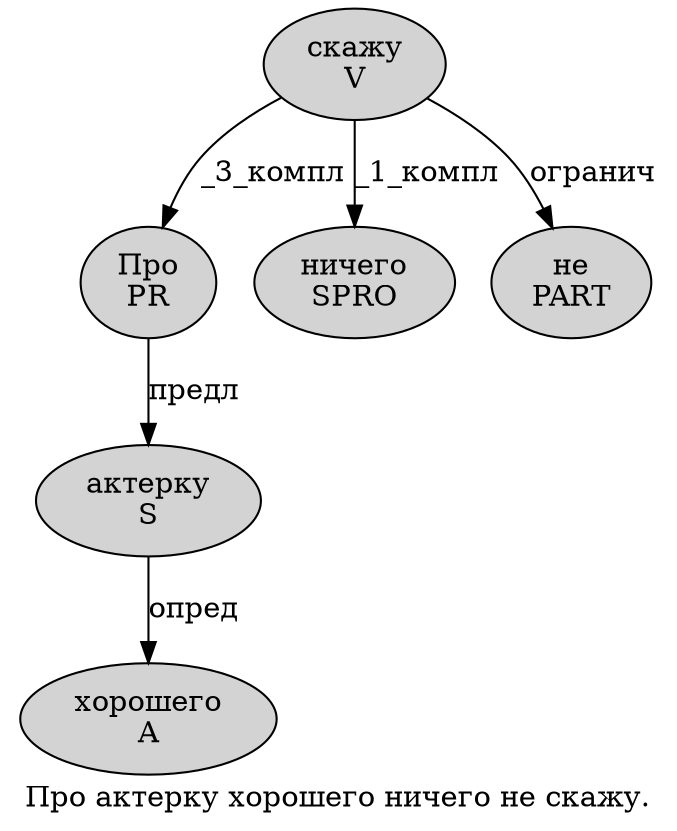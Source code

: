 digraph SENTENCE_4820 {
	graph [label="Про актерку хорошего ничего не скажу."]
	node [style=filled]
		0 [label="Про
PR" color="" fillcolor=lightgray penwidth=1 shape=ellipse]
		1 [label="актерку
S" color="" fillcolor=lightgray penwidth=1 shape=ellipse]
		2 [label="хорошего
A" color="" fillcolor=lightgray penwidth=1 shape=ellipse]
		3 [label="ничего
SPRO" color="" fillcolor=lightgray penwidth=1 shape=ellipse]
		4 [label="не
PART" color="" fillcolor=lightgray penwidth=1 shape=ellipse]
		5 [label="скажу
V" color="" fillcolor=lightgray penwidth=1 shape=ellipse]
			1 -> 2 [label="опред"]
			0 -> 1 [label="предл"]
			5 -> 0 [label="_3_компл"]
			5 -> 3 [label="_1_компл"]
			5 -> 4 [label="огранич"]
}